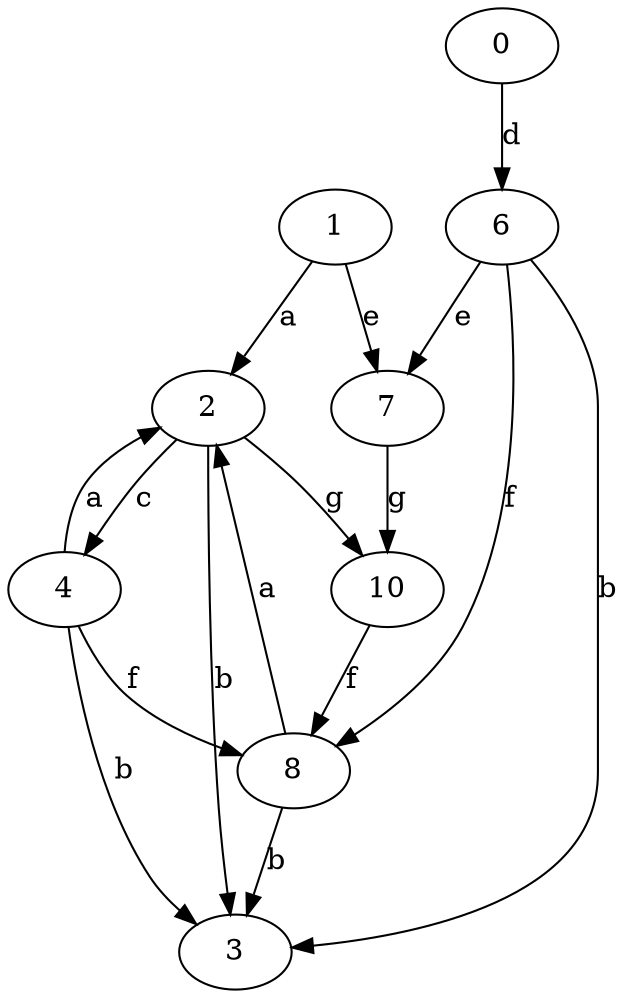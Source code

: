 strict digraph  {
1;
2;
0;
3;
4;
6;
7;
8;
10;
1 -> 2  [label=a];
1 -> 7  [label=e];
2 -> 3  [label=b];
2 -> 4  [label=c];
2 -> 10  [label=g];
0 -> 6  [label=d];
4 -> 2  [label=a];
4 -> 3  [label=b];
4 -> 8  [label=f];
6 -> 3  [label=b];
6 -> 7  [label=e];
6 -> 8  [label=f];
7 -> 10  [label=g];
8 -> 2  [label=a];
8 -> 3  [label=b];
10 -> 8  [label=f];
}

